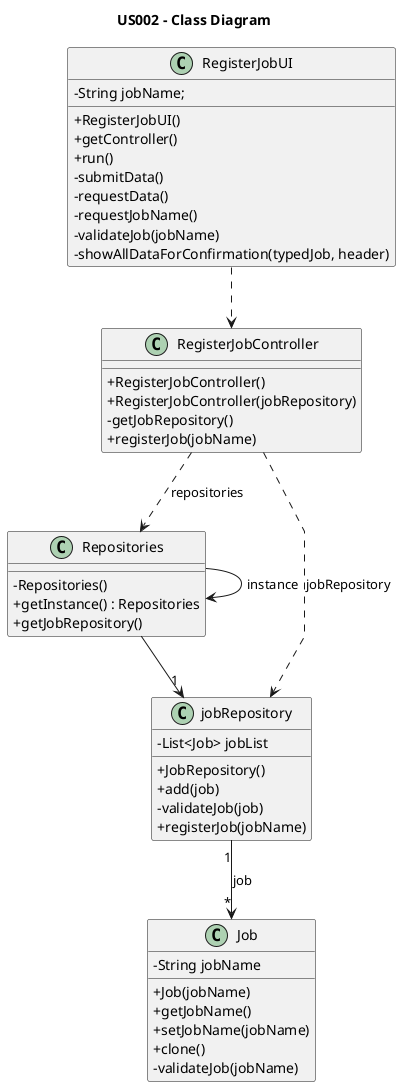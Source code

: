 @startuml
'skinparam monochrome true
skinparam packageStyle rectangle
skinparam shadowing false
skinparam linetype polyline
'skinparam linetype orto
title US002 - Class Diagram
skinparam classAttributeIconSize 0


'left to right direction

Class RegisterJobController{


    + RegisterJobController()
    + RegisterJobController(jobRepository)
    - getJobRepository()
    + registerJob(jobName)
}

Class RegisterJobUI {
    - String jobName;

    + RegisterJobUI()
    + getController()
    + run()
    - submitData()
    - requestData()
    - requestJobName()
    - validateJob(jobName)
    - showAllDataForConfirmation(typedJob, header)

}

class Repositories {
    - Repositories()
    + getInstance() : Repositories
    + getJobRepository()
}

class jobRepository{
    - List<Job> jobList

    + JobRepository()
    + add(job)
    - validateJob(job)
    + registerJob(jobName)
}

class Job{
    - String jobName

    + Job(jobName)
    + getJobName()
    + setJobName(jobName)
    + clone()
    - validateJob(jobName)

}

Repositories --> Repositories : "instance"
Repositories --> "1" jobRepository
RegisterJobUI ..> RegisterJobController
RegisterJobController ..> Repositories : repositories
jobRepository "1" --> "*" Job : "job"
RegisterJobController ..> jobRepository : jobRepository

@enduml
